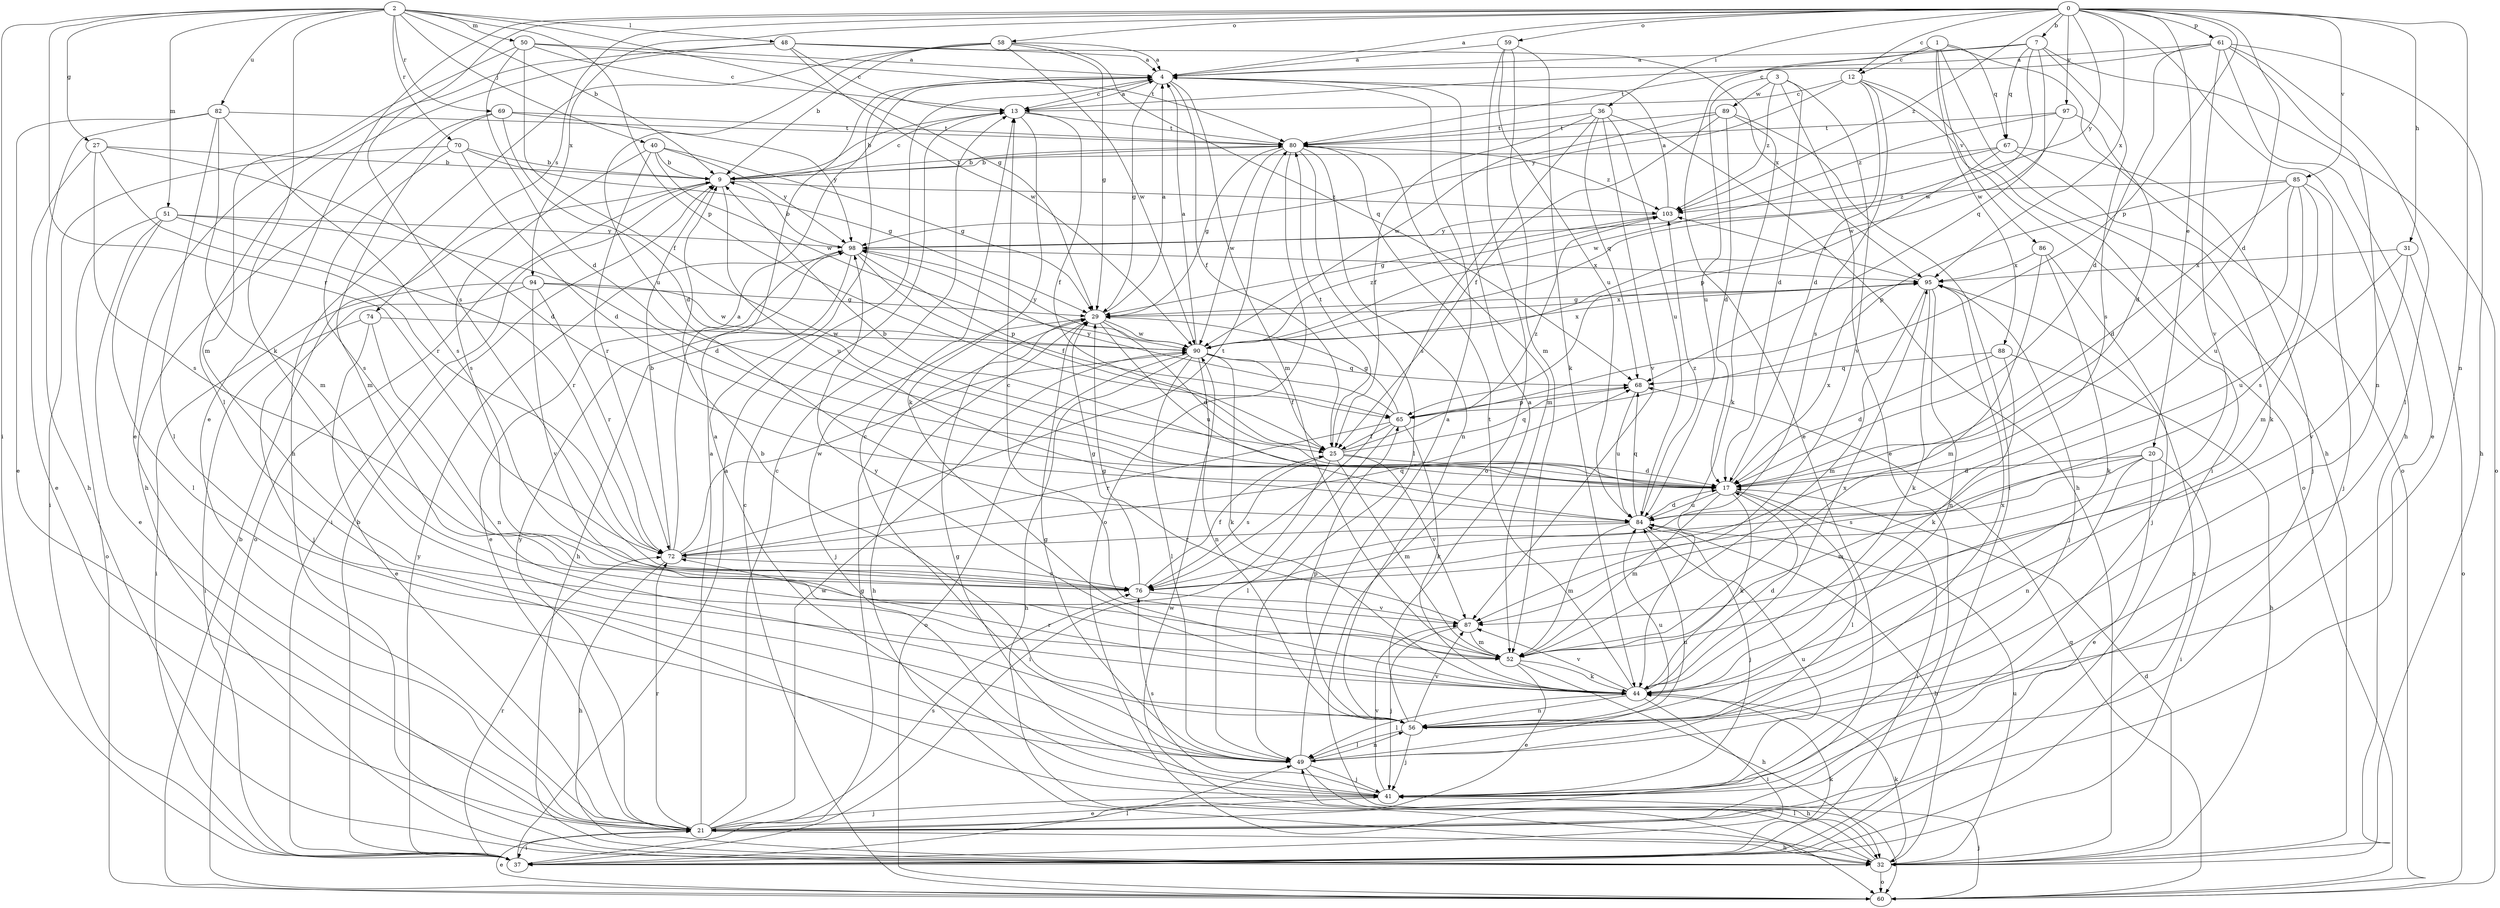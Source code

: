 strict digraph  {
0;
1;
2;
3;
4;
7;
9;
12;
13;
17;
20;
21;
25;
27;
29;
31;
32;
36;
37;
40;
41;
44;
48;
49;
50;
51;
52;
56;
58;
59;
60;
61;
65;
67;
68;
69;
70;
72;
74;
76;
80;
82;
84;
85;
86;
87;
88;
89;
90;
94;
95;
97;
98;
103;
0 -> 4  [label=a];
0 -> 7  [label=b];
0 -> 12  [label=c];
0 -> 17  [label=d];
0 -> 20  [label=e];
0 -> 21  [label=e];
0 -> 31  [label=h];
0 -> 32  [label=h];
0 -> 36  [label=i];
0 -> 56  [label=n];
0 -> 58  [label=o];
0 -> 59  [label=o];
0 -> 61  [label=p];
0 -> 65  [label=p];
0 -> 74  [label=s];
0 -> 76  [label=s];
0 -> 85  [label=v];
0 -> 94  [label=x];
0 -> 95  [label=x];
0 -> 97  [label=y];
0 -> 98  [label=y];
0 -> 103  [label=z];
1 -> 12  [label=c];
1 -> 21  [label=e];
1 -> 32  [label=h];
1 -> 60  [label=o];
1 -> 67  [label=q];
1 -> 86  [label=v];
1 -> 88  [label=w];
2 -> 9  [label=b];
2 -> 27  [label=g];
2 -> 29  [label=g];
2 -> 37  [label=i];
2 -> 40  [label=j];
2 -> 44  [label=k];
2 -> 48  [label=l];
2 -> 50  [label=m];
2 -> 51  [label=m];
2 -> 65  [label=p];
2 -> 69  [label=r];
2 -> 70  [label=r];
2 -> 72  [label=r];
2 -> 82  [label=u];
3 -> 17  [label=d];
3 -> 21  [label=e];
3 -> 84  [label=u];
3 -> 87  [label=v];
3 -> 89  [label=w];
3 -> 103  [label=z];
4 -> 13  [label=c];
4 -> 25  [label=f];
4 -> 29  [label=g];
4 -> 52  [label=m];
7 -> 4  [label=a];
7 -> 60  [label=o];
7 -> 67  [label=q];
7 -> 68  [label=q];
7 -> 76  [label=s];
7 -> 80  [label=t];
7 -> 90  [label=w];
9 -> 13  [label=c];
9 -> 37  [label=i];
9 -> 60  [label=o];
9 -> 80  [label=t];
9 -> 84  [label=u];
9 -> 103  [label=z];
12 -> 13  [label=c];
12 -> 17  [label=d];
12 -> 37  [label=i];
12 -> 60  [label=o];
12 -> 76  [label=s];
12 -> 98  [label=y];
13 -> 4  [label=a];
13 -> 9  [label=b];
13 -> 25  [label=f];
13 -> 44  [label=k];
13 -> 80  [label=t];
17 -> 9  [label=b];
17 -> 37  [label=i];
17 -> 44  [label=k];
17 -> 49  [label=l];
17 -> 52  [label=m];
17 -> 84  [label=u];
17 -> 95  [label=x];
20 -> 17  [label=d];
20 -> 21  [label=e];
20 -> 37  [label=i];
20 -> 52  [label=m];
20 -> 56  [label=n];
20 -> 76  [label=s];
21 -> 4  [label=a];
21 -> 13  [label=c];
21 -> 32  [label=h];
21 -> 37  [label=i];
21 -> 41  [label=j];
21 -> 72  [label=r];
21 -> 76  [label=s];
21 -> 90  [label=w];
21 -> 98  [label=y];
25 -> 17  [label=d];
25 -> 37  [label=i];
25 -> 52  [label=m];
25 -> 68  [label=q];
25 -> 76  [label=s];
25 -> 80  [label=t];
25 -> 87  [label=v];
25 -> 103  [label=z];
27 -> 9  [label=b];
27 -> 17  [label=d];
27 -> 21  [label=e];
27 -> 72  [label=r];
27 -> 76  [label=s];
29 -> 4  [label=a];
29 -> 17  [label=d];
29 -> 32  [label=h];
29 -> 41  [label=j];
29 -> 84  [label=u];
29 -> 90  [label=w];
29 -> 95  [label=x];
31 -> 60  [label=o];
31 -> 84  [label=u];
31 -> 87  [label=v];
31 -> 95  [label=x];
32 -> 17  [label=d];
32 -> 44  [label=k];
32 -> 49  [label=l];
32 -> 60  [label=o];
32 -> 84  [label=u];
32 -> 90  [label=w];
36 -> 25  [label=f];
36 -> 32  [label=h];
36 -> 68  [label=q];
36 -> 76  [label=s];
36 -> 80  [label=t];
36 -> 84  [label=u];
36 -> 87  [label=v];
37 -> 4  [label=a];
37 -> 9  [label=b];
37 -> 29  [label=g];
37 -> 44  [label=k];
37 -> 49  [label=l];
37 -> 72  [label=r];
37 -> 95  [label=x];
37 -> 98  [label=y];
40 -> 9  [label=b];
40 -> 29  [label=g];
40 -> 72  [label=r];
40 -> 76  [label=s];
40 -> 90  [label=w];
40 -> 98  [label=y];
41 -> 4  [label=a];
41 -> 21  [label=e];
41 -> 29  [label=g];
41 -> 76  [label=s];
41 -> 84  [label=u];
41 -> 87  [label=v];
44 -> 17  [label=d];
44 -> 37  [label=i];
44 -> 49  [label=l];
44 -> 56  [label=n];
44 -> 72  [label=r];
44 -> 80  [label=t];
44 -> 87  [label=v];
44 -> 95  [label=x];
44 -> 98  [label=y];
48 -> 4  [label=a];
48 -> 13  [label=c];
48 -> 21  [label=e];
48 -> 49  [label=l];
48 -> 90  [label=w];
48 -> 95  [label=x];
49 -> 4  [label=a];
49 -> 13  [label=c];
49 -> 29  [label=g];
49 -> 32  [label=h];
49 -> 41  [label=j];
49 -> 56  [label=n];
49 -> 84  [label=u];
50 -> 4  [label=a];
50 -> 13  [label=c];
50 -> 17  [label=d];
50 -> 25  [label=f];
50 -> 52  [label=m];
50 -> 80  [label=t];
51 -> 17  [label=d];
51 -> 21  [label=e];
51 -> 49  [label=l];
51 -> 60  [label=o];
51 -> 72  [label=r];
51 -> 98  [label=y];
52 -> 13  [label=c];
52 -> 21  [label=e];
52 -> 32  [label=h];
52 -> 44  [label=k];
56 -> 4  [label=a];
56 -> 9  [label=b];
56 -> 41  [label=j];
56 -> 49  [label=l];
56 -> 65  [label=p];
56 -> 84  [label=u];
56 -> 87  [label=v];
56 -> 95  [label=x];
58 -> 4  [label=a];
58 -> 9  [label=b];
58 -> 29  [label=g];
58 -> 32  [label=h];
58 -> 68  [label=q];
58 -> 84  [label=u];
58 -> 90  [label=w];
59 -> 4  [label=a];
59 -> 44  [label=k];
59 -> 52  [label=m];
59 -> 60  [label=o];
59 -> 84  [label=u];
60 -> 9  [label=b];
60 -> 13  [label=c];
60 -> 21  [label=e];
60 -> 41  [label=j];
60 -> 68  [label=q];
61 -> 4  [label=a];
61 -> 13  [label=c];
61 -> 17  [label=d];
61 -> 21  [label=e];
61 -> 32  [label=h];
61 -> 49  [label=l];
61 -> 56  [label=n];
61 -> 87  [label=v];
65 -> 25  [label=f];
65 -> 29  [label=g];
65 -> 44  [label=k];
65 -> 49  [label=l];
65 -> 72  [label=r];
65 -> 98  [label=y];
67 -> 9  [label=b];
67 -> 41  [label=j];
67 -> 44  [label=k];
67 -> 65  [label=p];
67 -> 90  [label=w];
68 -> 65  [label=p];
68 -> 84  [label=u];
69 -> 17  [label=d];
69 -> 32  [label=h];
69 -> 52  [label=m];
69 -> 80  [label=t];
69 -> 98  [label=y];
70 -> 9  [label=b];
70 -> 17  [label=d];
70 -> 29  [label=g];
70 -> 37  [label=i];
70 -> 76  [label=s];
72 -> 4  [label=a];
72 -> 9  [label=b];
72 -> 32  [label=h];
72 -> 68  [label=q];
72 -> 76  [label=s];
72 -> 80  [label=t];
72 -> 90  [label=w];
74 -> 21  [label=e];
74 -> 37  [label=i];
74 -> 56  [label=n];
74 -> 90  [label=w];
76 -> 25  [label=f];
76 -> 29  [label=g];
76 -> 87  [label=v];
80 -> 9  [label=b];
80 -> 29  [label=g];
80 -> 49  [label=l];
80 -> 52  [label=m];
80 -> 56  [label=n];
80 -> 60  [label=o];
80 -> 90  [label=w];
80 -> 103  [label=z];
82 -> 21  [label=e];
82 -> 32  [label=h];
82 -> 49  [label=l];
82 -> 52  [label=m];
82 -> 76  [label=s];
82 -> 80  [label=t];
84 -> 17  [label=d];
84 -> 32  [label=h];
84 -> 41  [label=j];
84 -> 52  [label=m];
84 -> 68  [label=q];
84 -> 72  [label=r];
84 -> 103  [label=z];
85 -> 17  [label=d];
85 -> 41  [label=j];
85 -> 52  [label=m];
85 -> 65  [label=p];
85 -> 76  [label=s];
85 -> 84  [label=u];
85 -> 103  [label=z];
86 -> 41  [label=j];
86 -> 44  [label=k];
86 -> 52  [label=m];
86 -> 95  [label=x];
87 -> 29  [label=g];
87 -> 41  [label=j];
87 -> 52  [label=m];
88 -> 17  [label=d];
88 -> 32  [label=h];
88 -> 44  [label=k];
88 -> 68  [label=q];
89 -> 17  [label=d];
89 -> 25  [label=f];
89 -> 37  [label=i];
89 -> 44  [label=k];
89 -> 80  [label=t];
89 -> 90  [label=w];
90 -> 4  [label=a];
90 -> 25  [label=f];
90 -> 32  [label=h];
90 -> 44  [label=k];
90 -> 49  [label=l];
90 -> 56  [label=n];
90 -> 60  [label=o];
90 -> 68  [label=q];
90 -> 95  [label=x];
90 -> 98  [label=y];
90 -> 103  [label=z];
94 -> 29  [label=g];
94 -> 37  [label=i];
94 -> 41  [label=j];
94 -> 72  [label=r];
94 -> 87  [label=v];
94 -> 90  [label=w];
95 -> 29  [label=g];
95 -> 41  [label=j];
95 -> 44  [label=k];
95 -> 52  [label=m];
95 -> 56  [label=n];
95 -> 103  [label=z];
97 -> 17  [label=d];
97 -> 80  [label=t];
97 -> 90  [label=w];
97 -> 103  [label=z];
98 -> 9  [label=b];
98 -> 21  [label=e];
98 -> 25  [label=f];
98 -> 32  [label=h];
98 -> 65  [label=p];
98 -> 95  [label=x];
103 -> 4  [label=a];
103 -> 29  [label=g];
103 -> 98  [label=y];
}
